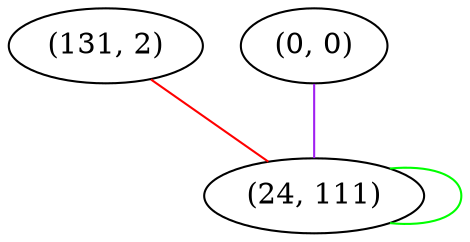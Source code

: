 graph "" {
"(131, 2)";
"(0, 0)";
"(24, 111)";
"(131, 2)" -- "(24, 111)"  [color=red, key=0, weight=1];
"(0, 0)" -- "(24, 111)"  [color=purple, key=0, weight=4];
"(24, 111)" -- "(24, 111)"  [color=green, key=0, weight=2];
}
